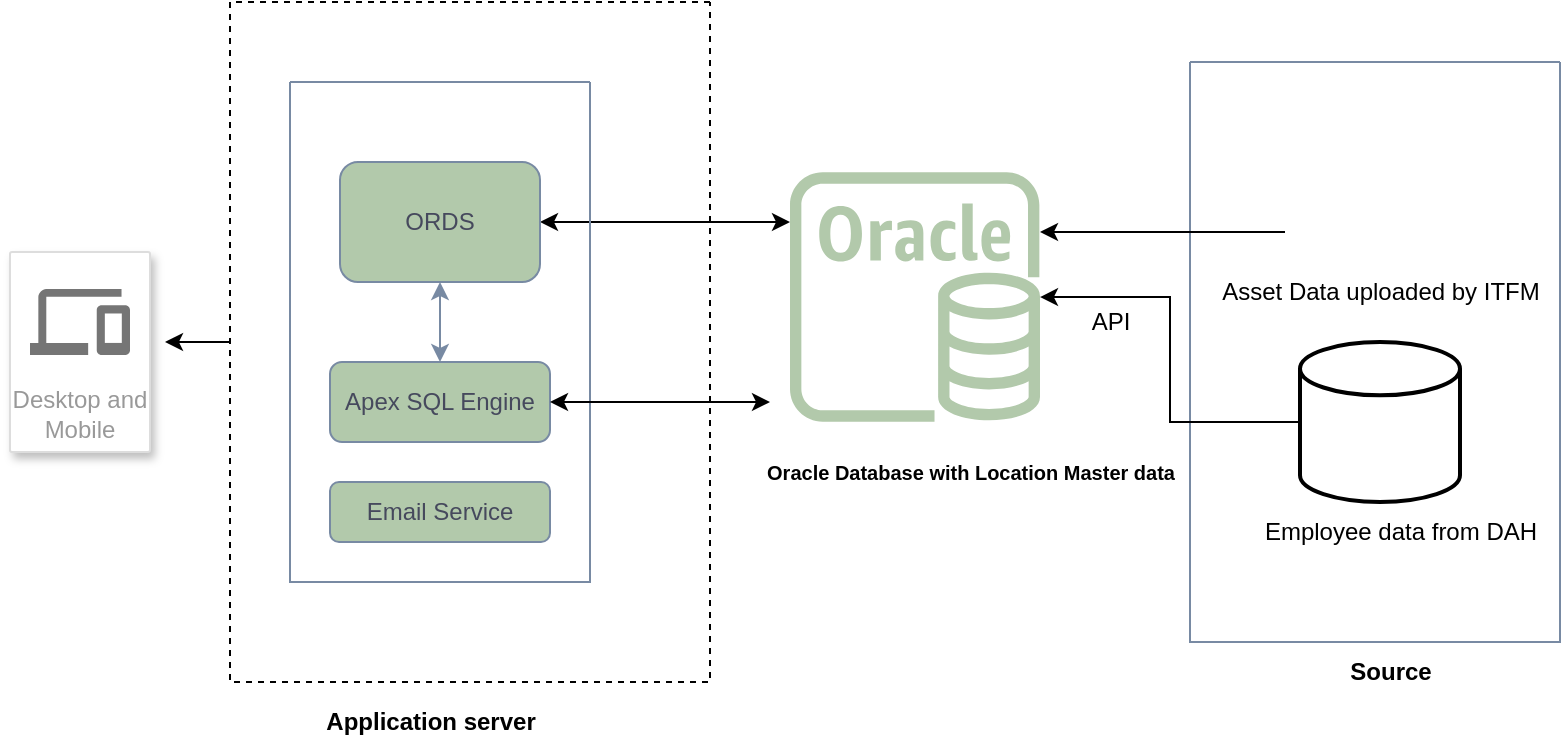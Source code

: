 <mxfile version="20.4.0" type="github">
  <diagram id="ZiDZUMafv25LATQlLOEI" name="Page-1">
    <mxGraphModel dx="1022" dy="420" grid="1" gridSize="10" guides="1" tooltips="1" connect="1" arrows="1" fold="1" page="1" pageScale="1" pageWidth="850" pageHeight="1100" math="0" shadow="0">
      <root>
        <mxCell id="0" />
        <mxCell id="1" parent="0" />
        <mxCell id="wYQy5sROLTUKCDoHuaWX-1" value="" style="swimlane;startSize=0;fillColor=#B2C9AB;strokeColor=#788AA3;fontColor=#46495D;rounded=1;" vertex="1" parent="1">
          <mxGeometry x="610" y="70" width="185" height="290" as="geometry" />
        </mxCell>
        <mxCell id="wYQy5sROLTUKCDoHuaWX-11" value="" style="shape=image;html=1;verticalAlign=top;verticalLabelPosition=bottom;labelBackgroundColor=#ffffff;imageAspect=0;aspect=fixed;image=https://cdn3.iconfinder.com/data/icons/document-icons-2/30/647714-excel-128.png" vertex="1" parent="wYQy5sROLTUKCDoHuaWX-1">
          <mxGeometry x="47.5" y="20" width="90" height="90" as="geometry" />
        </mxCell>
        <mxCell id="wYQy5sROLTUKCDoHuaWX-14" value="" style="strokeWidth=2;html=1;shape=mxgraph.flowchart.database;whiteSpace=wrap;" vertex="1" parent="wYQy5sROLTUKCDoHuaWX-1">
          <mxGeometry x="55" y="140" width="80" height="80" as="geometry" />
        </mxCell>
        <mxCell id="wYQy5sROLTUKCDoHuaWX-17" value="Employee data from DAH" style="text;html=1;align=center;verticalAlign=middle;resizable=0;points=[];autosize=1;strokeColor=none;fillColor=none;" vertex="1" parent="wYQy5sROLTUKCDoHuaWX-1">
          <mxGeometry x="25" y="220" width="160" height="30" as="geometry" />
        </mxCell>
        <mxCell id="wYQy5sROLTUKCDoHuaWX-12" value="Asset Data uploaded by ITFM" style="text;html=1;align=center;verticalAlign=middle;resizable=0;points=[];autosize=1;strokeColor=none;fillColor=none;" vertex="1" parent="wYQy5sROLTUKCDoHuaWX-1">
          <mxGeometry x="5" y="100" width="180" height="30" as="geometry" />
        </mxCell>
        <mxCell id="wYQy5sROLTUKCDoHuaWX-22" style="edgeStyle=orthogonalEdgeStyle;rounded=0;orthogonalLoop=1;jettySize=auto;html=1;" edge="1" parent="1" source="wYQy5sROLTUKCDoHuaWX-3">
          <mxGeometry relative="1" as="geometry">
            <mxPoint x="97.5" y="210" as="targetPoint" />
          </mxGeometry>
        </mxCell>
        <mxCell id="wYQy5sROLTUKCDoHuaWX-3" value="" style="swimlane;startSize=0;rounded=1;dashed=1;" vertex="1" parent="1">
          <mxGeometry x="130" y="40" width="240" height="340" as="geometry" />
        </mxCell>
        <mxCell id="wYQy5sROLTUKCDoHuaWX-40" value="" style="endArrow=classic;startArrow=classic;html=1;rounded=0;fontSize=10;exitX=1;exitY=0.5;exitDx=0;exitDy=0;" edge="1" parent="wYQy5sROLTUKCDoHuaWX-3" source="wYQy5sROLTUKCDoHuaWX-6">
          <mxGeometry width="50" height="50" relative="1" as="geometry">
            <mxPoint x="180" y="150" as="sourcePoint" />
            <mxPoint x="280" y="110" as="targetPoint" />
            <Array as="points">
              <mxPoint x="220" y="110" />
            </Array>
          </mxGeometry>
        </mxCell>
        <mxCell id="wYQy5sROLTUKCDoHuaWX-4" value="" style="swimlane;startSize=0;fillColor=#B2C9AB;strokeColor=#788AA3;fontColor=#46495D;rounded=1;" vertex="1" parent="1">
          <mxGeometry x="160" y="80" width="150" height="250" as="geometry">
            <mxRectangle x="160" y="80" width="50" height="40" as="alternateBounds" />
          </mxGeometry>
        </mxCell>
        <mxCell id="wYQy5sROLTUKCDoHuaWX-5" value="Apex SQL Engine" style="rounded=1;whiteSpace=wrap;html=1;fillColor=#B2C9AB;strokeColor=#788AA3;fontColor=#46495D;" vertex="1" parent="wYQy5sROLTUKCDoHuaWX-4">
          <mxGeometry x="20" y="140" width="110" height="40" as="geometry" />
        </mxCell>
        <mxCell id="wYQy5sROLTUKCDoHuaWX-6" value="ORDS" style="rounded=1;whiteSpace=wrap;html=1;fillColor=#B2C9AB;strokeColor=#788AA3;fontColor=#46495D;" vertex="1" parent="wYQy5sROLTUKCDoHuaWX-4">
          <mxGeometry x="25" y="40" width="100" height="60" as="geometry" />
        </mxCell>
        <mxCell id="wYQy5sROLTUKCDoHuaWX-7" value="" style="endArrow=classic;startArrow=classic;html=1;rounded=1;entryX=0.5;entryY=1;entryDx=0;entryDy=0;strokeColor=#788AA3;fontColor=#46495D;curved=1;" edge="1" parent="wYQy5sROLTUKCDoHuaWX-4" source="wYQy5sROLTUKCDoHuaWX-5" target="wYQy5sROLTUKCDoHuaWX-6">
          <mxGeometry width="50" height="50" relative="1" as="geometry">
            <mxPoint x="240" y="190" as="sourcePoint" />
            <mxPoint x="290" y="140" as="targetPoint" />
          </mxGeometry>
        </mxCell>
        <mxCell id="wYQy5sROLTUKCDoHuaWX-8" value="Email Service" style="rounded=1;whiteSpace=wrap;html=1;fillColor=#B2C9AB;strokeColor=#788AA3;fontColor=#46495D;" vertex="1" parent="wYQy5sROLTUKCDoHuaWX-4">
          <mxGeometry x="20" y="200" width="110" height="30" as="geometry" />
        </mxCell>
        <mxCell id="wYQy5sROLTUKCDoHuaWX-44" value="" style="endArrow=classic;startArrow=classic;html=1;rounded=0;fontSize=10;exitX=1;exitY=0.5;exitDx=0;exitDy=0;" edge="1" parent="wYQy5sROLTUKCDoHuaWX-4" source="wYQy5sROLTUKCDoHuaWX-5">
          <mxGeometry width="50" height="50" relative="1" as="geometry">
            <mxPoint x="130" y="200" as="sourcePoint" />
            <mxPoint x="240" y="160" as="targetPoint" />
            <Array as="points">
              <mxPoint x="180" y="160" />
            </Array>
          </mxGeometry>
        </mxCell>
        <mxCell id="wYQy5sROLTUKCDoHuaWX-9" value="" style="outlineConnect=0;fontColor=#46495D;fillColor=#B2C9AB;strokeColor=none;dashed=0;verticalLabelPosition=bottom;verticalAlign=top;align=center;html=1;fontSize=12;fontStyle=0;aspect=fixed;pointerEvents=1;shape=mxgraph.aws4.rds_oracle_instance;rounded=1;" vertex="1" parent="1">
          <mxGeometry x="410" y="125" width="125" height="125" as="geometry" />
        </mxCell>
        <mxCell id="wYQy5sROLTUKCDoHuaWX-33" style="edgeStyle=orthogonalEdgeStyle;rounded=0;orthogonalLoop=1;jettySize=auto;html=1;" edge="1" parent="1" source="wYQy5sROLTUKCDoHuaWX-11" target="wYQy5sROLTUKCDoHuaWX-9">
          <mxGeometry relative="1" as="geometry">
            <Array as="points">
              <mxPoint x="570" y="155" />
              <mxPoint x="570" y="155" />
            </Array>
          </mxGeometry>
        </mxCell>
        <mxCell id="wYQy5sROLTUKCDoHuaWX-34" style="edgeStyle=orthogonalEdgeStyle;rounded=0;orthogonalLoop=1;jettySize=auto;html=1;" edge="1" parent="1" source="wYQy5sROLTUKCDoHuaWX-14" target="wYQy5sROLTUKCDoHuaWX-9">
          <mxGeometry relative="1" as="geometry" />
        </mxCell>
        <mxCell id="wYQy5sROLTUKCDoHuaWX-35" value="API" style="text;html=1;align=center;verticalAlign=middle;resizable=0;points=[];autosize=1;strokeColor=none;fillColor=none;" vertex="1" parent="1">
          <mxGeometry x="550" y="185" width="40" height="30" as="geometry" />
        </mxCell>
        <mxCell id="wYQy5sROLTUKCDoHuaWX-37" value="Source" style="text;html=1;align=center;verticalAlign=middle;resizable=0;points=[];autosize=1;strokeColor=none;fillColor=none;fontStyle=1" vertex="1" parent="1">
          <mxGeometry x="680" y="360" width="60" height="30" as="geometry" />
        </mxCell>
        <mxCell id="wYQy5sROLTUKCDoHuaWX-38" value="Application server" style="text;html=1;align=center;verticalAlign=middle;resizable=0;points=[];autosize=1;strokeColor=none;fillColor=none;fontStyle=1" vertex="1" parent="1">
          <mxGeometry x="165" y="385" width="130" height="30" as="geometry" />
        </mxCell>
        <mxCell id="wYQy5sROLTUKCDoHuaWX-39" value="&lt;font style=&quot;font-size: 10px;&quot;&gt;Oracle Database with Location Master data&lt;/font&gt;" style="text;html=1;align=center;verticalAlign=middle;resizable=0;points=[];autosize=1;strokeColor=none;fillColor=none;fontStyle=1;container=1;" vertex="1" parent="1">
          <mxGeometry x="390" y="260" width="220" height="30" as="geometry" />
        </mxCell>
        <mxCell id="wYQy5sROLTUKCDoHuaWX-45" value="Desktop and Mobile" style="strokeColor=#dddddd;shadow=1;strokeWidth=1;rounded=1;absoluteArcSize=1;arcSize=2;labelPosition=center;verticalLabelPosition=middle;align=center;verticalAlign=bottom;spacingLeft=0;fontColor=#999999;fontSize=12;whiteSpace=wrap;spacingBottom=2;" vertex="1" parent="1">
          <mxGeometry x="20" y="165" width="70" height="100" as="geometry" />
        </mxCell>
        <mxCell id="wYQy5sROLTUKCDoHuaWX-46" value="" style="sketch=0;dashed=0;connectable=0;html=1;fillColor=#757575;strokeColor=none;shape=mxgraph.gcp2.desktop_and_mobile;part=1;fontSize=10;" vertex="1" parent="wYQy5sROLTUKCDoHuaWX-45">
          <mxGeometry x="0.5" width="50" height="33" relative="1" as="geometry">
            <mxPoint x="-25" y="18.5" as="offset" />
          </mxGeometry>
        </mxCell>
      </root>
    </mxGraphModel>
  </diagram>
</mxfile>

